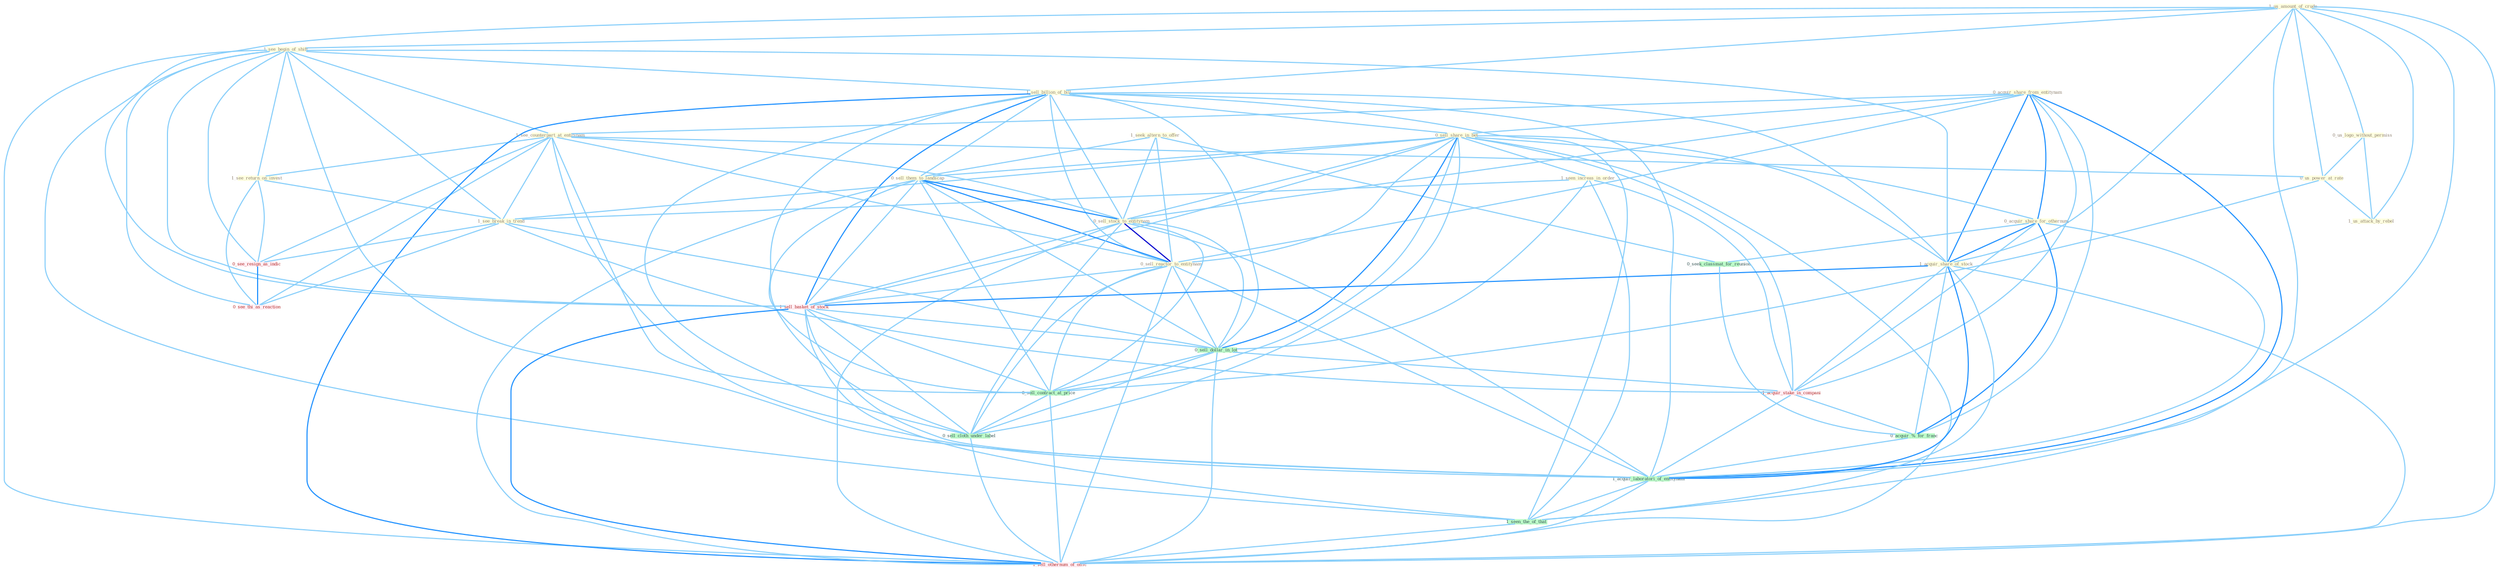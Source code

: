 Graph G{ 
    node
    [shape=polygon,style=filled,width=.5,height=.06,color="#BDFCC9",fixedsize=true,fontsize=4,
    fontcolor="#2f4f4f"];
    {node
    [color="#ffffe0", fontcolor="#8b7d6b"] "1_us_amount_of_crude " "1_see_begin_of_shift " "0_us_logo_without_permiss " "0_acquir_share_from_entitynam " "1_see_counterpart_at_entitynam " "1_sell_billion_of_bill " "1_seek_altern_to_offer " "0_sell_share_in_bet " "1_seen_increas_in_order " "0_sell_them_to_landscap " "1_see_return_on_invest " "1_see_break_in_trend " "0_us_power_at_rate " "0_acquir_share_for_othernum " "0_sell_stock_to_entitynam " "0_sell_reactor_to_entitynam " "1_acquir_share_of_stock " "1_us_attack_by_rebel "}
{node [color="#fff0f5", fontcolor="#b22222"] "1_sell_basket_of_stock " "0_see_resign_as_indic " "1_acquir_stake_in_compani " "1_sell_othernum_of_offic " "0_see_thi_as_reaction "}
edge [color="#B0E2FF"];

	"1_us_amount_of_crude " -- "1_see_begin_of_shift " [w="1", color="#87cefa" ];
	"1_us_amount_of_crude " -- "0_us_logo_without_permiss " [w="1", color="#87cefa" ];
	"1_us_amount_of_crude " -- "1_sell_billion_of_bill " [w="1", color="#87cefa" ];
	"1_us_amount_of_crude " -- "0_us_power_at_rate " [w="1", color="#87cefa" ];
	"1_us_amount_of_crude " -- "1_acquir_share_of_stock " [w="1", color="#87cefa" ];
	"1_us_amount_of_crude " -- "1_us_attack_by_rebel " [w="1", color="#87cefa" ];
	"1_us_amount_of_crude " -- "1_sell_basket_of_stock " [w="1", color="#87cefa" ];
	"1_us_amount_of_crude " -- "1_acquir_laboratori_of_entitynam " [w="1", color="#87cefa" ];
	"1_us_amount_of_crude " -- "1_seen_the_of_that " [w="1", color="#87cefa" ];
	"1_us_amount_of_crude " -- "1_sell_othernum_of_offic " [w="1", color="#87cefa" ];
	"1_see_begin_of_shift " -- "1_see_counterpart_at_entitynam " [w="1", color="#87cefa" ];
	"1_see_begin_of_shift " -- "1_sell_billion_of_bill " [w="1", color="#87cefa" ];
	"1_see_begin_of_shift " -- "1_see_return_on_invest " [w="1", color="#87cefa" ];
	"1_see_begin_of_shift " -- "1_see_break_in_trend " [w="1", color="#87cefa" ];
	"1_see_begin_of_shift " -- "1_acquir_share_of_stock " [w="1", color="#87cefa" ];
	"1_see_begin_of_shift " -- "1_sell_basket_of_stock " [w="1", color="#87cefa" ];
	"1_see_begin_of_shift " -- "0_see_resign_as_indic " [w="1", color="#87cefa" ];
	"1_see_begin_of_shift " -- "1_acquir_laboratori_of_entitynam " [w="1", color="#87cefa" ];
	"1_see_begin_of_shift " -- "1_seen_the_of_that " [w="1", color="#87cefa" ];
	"1_see_begin_of_shift " -- "1_sell_othernum_of_offic " [w="1", color="#87cefa" ];
	"1_see_begin_of_shift " -- "0_see_thi_as_reaction " [w="1", color="#87cefa" ];
	"0_us_logo_without_permiss " -- "0_us_power_at_rate " [w="1", color="#87cefa" ];
	"0_us_logo_without_permiss " -- "1_us_attack_by_rebel " [w="1", color="#87cefa" ];
	"0_acquir_share_from_entitynam " -- "1_see_counterpart_at_entitynam " [w="1", color="#87cefa" ];
	"0_acquir_share_from_entitynam " -- "0_sell_share_in_bet " [w="1", color="#87cefa" ];
	"0_acquir_share_from_entitynam " -- "0_acquir_share_for_othernum " [w="2", color="#1e90ff" , len=0.8];
	"0_acquir_share_from_entitynam " -- "0_sell_stock_to_entitynam " [w="1", color="#87cefa" ];
	"0_acquir_share_from_entitynam " -- "0_sell_reactor_to_entitynam " [w="1", color="#87cefa" ];
	"0_acquir_share_from_entitynam " -- "1_acquir_share_of_stock " [w="2", color="#1e90ff" , len=0.8];
	"0_acquir_share_from_entitynam " -- "1_acquir_stake_in_compani " [w="1", color="#87cefa" ];
	"0_acquir_share_from_entitynam " -- "0_acquir_%_for_franc " [w="1", color="#87cefa" ];
	"0_acquir_share_from_entitynam " -- "1_acquir_laboratori_of_entitynam " [w="2", color="#1e90ff" , len=0.8];
	"1_see_counterpart_at_entitynam " -- "1_see_return_on_invest " [w="1", color="#87cefa" ];
	"1_see_counterpart_at_entitynam " -- "1_see_break_in_trend " [w="1", color="#87cefa" ];
	"1_see_counterpart_at_entitynam " -- "0_us_power_at_rate " [w="1", color="#87cefa" ];
	"1_see_counterpart_at_entitynam " -- "0_sell_stock_to_entitynam " [w="1", color="#87cefa" ];
	"1_see_counterpart_at_entitynam " -- "0_sell_reactor_to_entitynam " [w="1", color="#87cefa" ];
	"1_see_counterpart_at_entitynam " -- "0_see_resign_as_indic " [w="1", color="#87cefa" ];
	"1_see_counterpart_at_entitynam " -- "0_sell_contract_at_price " [w="1", color="#87cefa" ];
	"1_see_counterpart_at_entitynam " -- "1_acquir_laboratori_of_entitynam " [w="1", color="#87cefa" ];
	"1_see_counterpart_at_entitynam " -- "0_see_thi_as_reaction " [w="1", color="#87cefa" ];
	"1_sell_billion_of_bill " -- "0_sell_share_in_bet " [w="1", color="#87cefa" ];
	"1_sell_billion_of_bill " -- "0_sell_them_to_landscap " [w="1", color="#87cefa" ];
	"1_sell_billion_of_bill " -- "0_sell_stock_to_entitynam " [w="1", color="#87cefa" ];
	"1_sell_billion_of_bill " -- "0_sell_reactor_to_entitynam " [w="1", color="#87cefa" ];
	"1_sell_billion_of_bill " -- "1_acquir_share_of_stock " [w="1", color="#87cefa" ];
	"1_sell_billion_of_bill " -- "1_sell_basket_of_stock " [w="2", color="#1e90ff" , len=0.8];
	"1_sell_billion_of_bill " -- "0_sell_dollar_in_lot " [w="1", color="#87cefa" ];
	"1_sell_billion_of_bill " -- "0_sell_contract_at_price " [w="1", color="#87cefa" ];
	"1_sell_billion_of_bill " -- "1_acquir_laboratori_of_entitynam " [w="1", color="#87cefa" ];
	"1_sell_billion_of_bill " -- "0_sell_cloth_under_label " [w="1", color="#87cefa" ];
	"1_sell_billion_of_bill " -- "1_seen_the_of_that " [w="1", color="#87cefa" ];
	"1_sell_billion_of_bill " -- "1_sell_othernum_of_offic " [w="2", color="#1e90ff" , len=0.8];
	"1_seek_altern_to_offer " -- "0_sell_them_to_landscap " [w="1", color="#87cefa" ];
	"1_seek_altern_to_offer " -- "0_sell_stock_to_entitynam " [w="1", color="#87cefa" ];
	"1_seek_altern_to_offer " -- "0_sell_reactor_to_entitynam " [w="1", color="#87cefa" ];
	"1_seek_altern_to_offer " -- "0_seek_classmat_for_reunion " [w="1", color="#87cefa" ];
	"0_sell_share_in_bet " -- "1_seen_increas_in_order " [w="1", color="#87cefa" ];
	"0_sell_share_in_bet " -- "0_sell_them_to_landscap " [w="1", color="#87cefa" ];
	"0_sell_share_in_bet " -- "1_see_break_in_trend " [w="1", color="#87cefa" ];
	"0_sell_share_in_bet " -- "0_acquir_share_for_othernum " [w="1", color="#87cefa" ];
	"0_sell_share_in_bet " -- "0_sell_stock_to_entitynam " [w="1", color="#87cefa" ];
	"0_sell_share_in_bet " -- "0_sell_reactor_to_entitynam " [w="1", color="#87cefa" ];
	"0_sell_share_in_bet " -- "1_acquir_share_of_stock " [w="1", color="#87cefa" ];
	"0_sell_share_in_bet " -- "1_sell_basket_of_stock " [w="1", color="#87cefa" ];
	"0_sell_share_in_bet " -- "0_sell_dollar_in_lot " [w="2", color="#1e90ff" , len=0.8];
	"0_sell_share_in_bet " -- "1_acquir_stake_in_compani " [w="1", color="#87cefa" ];
	"0_sell_share_in_bet " -- "0_sell_contract_at_price " [w="1", color="#87cefa" ];
	"0_sell_share_in_bet " -- "0_sell_cloth_under_label " [w="1", color="#87cefa" ];
	"0_sell_share_in_bet " -- "1_sell_othernum_of_offic " [w="1", color="#87cefa" ];
	"1_seen_increas_in_order " -- "1_see_break_in_trend " [w="1", color="#87cefa" ];
	"1_seen_increas_in_order " -- "0_sell_dollar_in_lot " [w="1", color="#87cefa" ];
	"1_seen_increas_in_order " -- "1_acquir_stake_in_compani " [w="1", color="#87cefa" ];
	"1_seen_increas_in_order " -- "1_seen_the_of_that " [w="1", color="#87cefa" ];
	"0_sell_them_to_landscap " -- "0_sell_stock_to_entitynam " [w="2", color="#1e90ff" , len=0.8];
	"0_sell_them_to_landscap " -- "0_sell_reactor_to_entitynam " [w="2", color="#1e90ff" , len=0.8];
	"0_sell_them_to_landscap " -- "1_sell_basket_of_stock " [w="1", color="#87cefa" ];
	"0_sell_them_to_landscap " -- "0_sell_dollar_in_lot " [w="1", color="#87cefa" ];
	"0_sell_them_to_landscap " -- "0_sell_contract_at_price " [w="1", color="#87cefa" ];
	"0_sell_them_to_landscap " -- "0_sell_cloth_under_label " [w="1", color="#87cefa" ];
	"0_sell_them_to_landscap " -- "1_sell_othernum_of_offic " [w="1", color="#87cefa" ];
	"1_see_return_on_invest " -- "1_see_break_in_trend " [w="1", color="#87cefa" ];
	"1_see_return_on_invest " -- "0_see_resign_as_indic " [w="1", color="#87cefa" ];
	"1_see_return_on_invest " -- "0_see_thi_as_reaction " [w="1", color="#87cefa" ];
	"1_see_break_in_trend " -- "0_sell_dollar_in_lot " [w="1", color="#87cefa" ];
	"1_see_break_in_trend " -- "0_see_resign_as_indic " [w="1", color="#87cefa" ];
	"1_see_break_in_trend " -- "1_acquir_stake_in_compani " [w="1", color="#87cefa" ];
	"1_see_break_in_trend " -- "0_see_thi_as_reaction " [w="1", color="#87cefa" ];
	"0_us_power_at_rate " -- "1_us_attack_by_rebel " [w="1", color="#87cefa" ];
	"0_us_power_at_rate " -- "0_sell_contract_at_price " [w="1", color="#87cefa" ];
	"0_acquir_share_for_othernum " -- "1_acquir_share_of_stock " [w="2", color="#1e90ff" , len=0.8];
	"0_acquir_share_for_othernum " -- "0_seek_classmat_for_reunion " [w="1", color="#87cefa" ];
	"0_acquir_share_for_othernum " -- "1_acquir_stake_in_compani " [w="1", color="#87cefa" ];
	"0_acquir_share_for_othernum " -- "0_acquir_%_for_franc " [w="2", color="#1e90ff" , len=0.8];
	"0_acquir_share_for_othernum " -- "1_acquir_laboratori_of_entitynam " [w="1", color="#87cefa" ];
	"0_sell_stock_to_entitynam " -- "0_sell_reactor_to_entitynam " [w="3", color="#0000cd" , len=0.6];
	"0_sell_stock_to_entitynam " -- "1_sell_basket_of_stock " [w="1", color="#87cefa" ];
	"0_sell_stock_to_entitynam " -- "0_sell_dollar_in_lot " [w="1", color="#87cefa" ];
	"0_sell_stock_to_entitynam " -- "0_sell_contract_at_price " [w="1", color="#87cefa" ];
	"0_sell_stock_to_entitynam " -- "1_acquir_laboratori_of_entitynam " [w="1", color="#87cefa" ];
	"0_sell_stock_to_entitynam " -- "0_sell_cloth_under_label " [w="1", color="#87cefa" ];
	"0_sell_stock_to_entitynam " -- "1_sell_othernum_of_offic " [w="1", color="#87cefa" ];
	"0_sell_reactor_to_entitynam " -- "1_sell_basket_of_stock " [w="1", color="#87cefa" ];
	"0_sell_reactor_to_entitynam " -- "0_sell_dollar_in_lot " [w="1", color="#87cefa" ];
	"0_sell_reactor_to_entitynam " -- "0_sell_contract_at_price " [w="1", color="#87cefa" ];
	"0_sell_reactor_to_entitynam " -- "1_acquir_laboratori_of_entitynam " [w="1", color="#87cefa" ];
	"0_sell_reactor_to_entitynam " -- "0_sell_cloth_under_label " [w="1", color="#87cefa" ];
	"0_sell_reactor_to_entitynam " -- "1_sell_othernum_of_offic " [w="1", color="#87cefa" ];
	"1_acquir_share_of_stock " -- "1_sell_basket_of_stock " [w="2", color="#1e90ff" , len=0.8];
	"1_acquir_share_of_stock " -- "1_acquir_stake_in_compani " [w="1", color="#87cefa" ];
	"1_acquir_share_of_stock " -- "0_acquir_%_for_franc " [w="1", color="#87cefa" ];
	"1_acquir_share_of_stock " -- "1_acquir_laboratori_of_entitynam " [w="2", color="#1e90ff" , len=0.8];
	"1_acquir_share_of_stock " -- "1_seen_the_of_that " [w="1", color="#87cefa" ];
	"1_acquir_share_of_stock " -- "1_sell_othernum_of_offic " [w="1", color="#87cefa" ];
	"0_seek_classmat_for_reunion " -- "0_acquir_%_for_franc " [w="1", color="#87cefa" ];
	"1_sell_basket_of_stock " -- "0_sell_dollar_in_lot " [w="1", color="#87cefa" ];
	"1_sell_basket_of_stock " -- "0_sell_contract_at_price " [w="1", color="#87cefa" ];
	"1_sell_basket_of_stock " -- "1_acquir_laboratori_of_entitynam " [w="1", color="#87cefa" ];
	"1_sell_basket_of_stock " -- "0_sell_cloth_under_label " [w="1", color="#87cefa" ];
	"1_sell_basket_of_stock " -- "1_seen_the_of_that " [w="1", color="#87cefa" ];
	"1_sell_basket_of_stock " -- "1_sell_othernum_of_offic " [w="2", color="#1e90ff" , len=0.8];
	"0_sell_dollar_in_lot " -- "1_acquir_stake_in_compani " [w="1", color="#87cefa" ];
	"0_sell_dollar_in_lot " -- "0_sell_contract_at_price " [w="1", color="#87cefa" ];
	"0_sell_dollar_in_lot " -- "0_sell_cloth_under_label " [w="1", color="#87cefa" ];
	"0_sell_dollar_in_lot " -- "1_sell_othernum_of_offic " [w="1", color="#87cefa" ];
	"0_see_resign_as_indic " -- "0_see_thi_as_reaction " [w="2", color="#1e90ff" , len=0.8];
	"1_acquir_stake_in_compani " -- "0_acquir_%_for_franc " [w="1", color="#87cefa" ];
	"1_acquir_stake_in_compani " -- "1_acquir_laboratori_of_entitynam " [w="1", color="#87cefa" ];
	"0_acquir_%_for_franc " -- "1_acquir_laboratori_of_entitynam " [w="1", color="#87cefa" ];
	"0_sell_contract_at_price " -- "0_sell_cloth_under_label " [w="1", color="#87cefa" ];
	"0_sell_contract_at_price " -- "1_sell_othernum_of_offic " [w="1", color="#87cefa" ];
	"1_acquir_laboratori_of_entitynam " -- "1_seen_the_of_that " [w="1", color="#87cefa" ];
	"1_acquir_laboratori_of_entitynam " -- "1_sell_othernum_of_offic " [w="1", color="#87cefa" ];
	"0_sell_cloth_under_label " -- "1_sell_othernum_of_offic " [w="1", color="#87cefa" ];
	"1_seen_the_of_that " -- "1_sell_othernum_of_offic " [w="1", color="#87cefa" ];
}